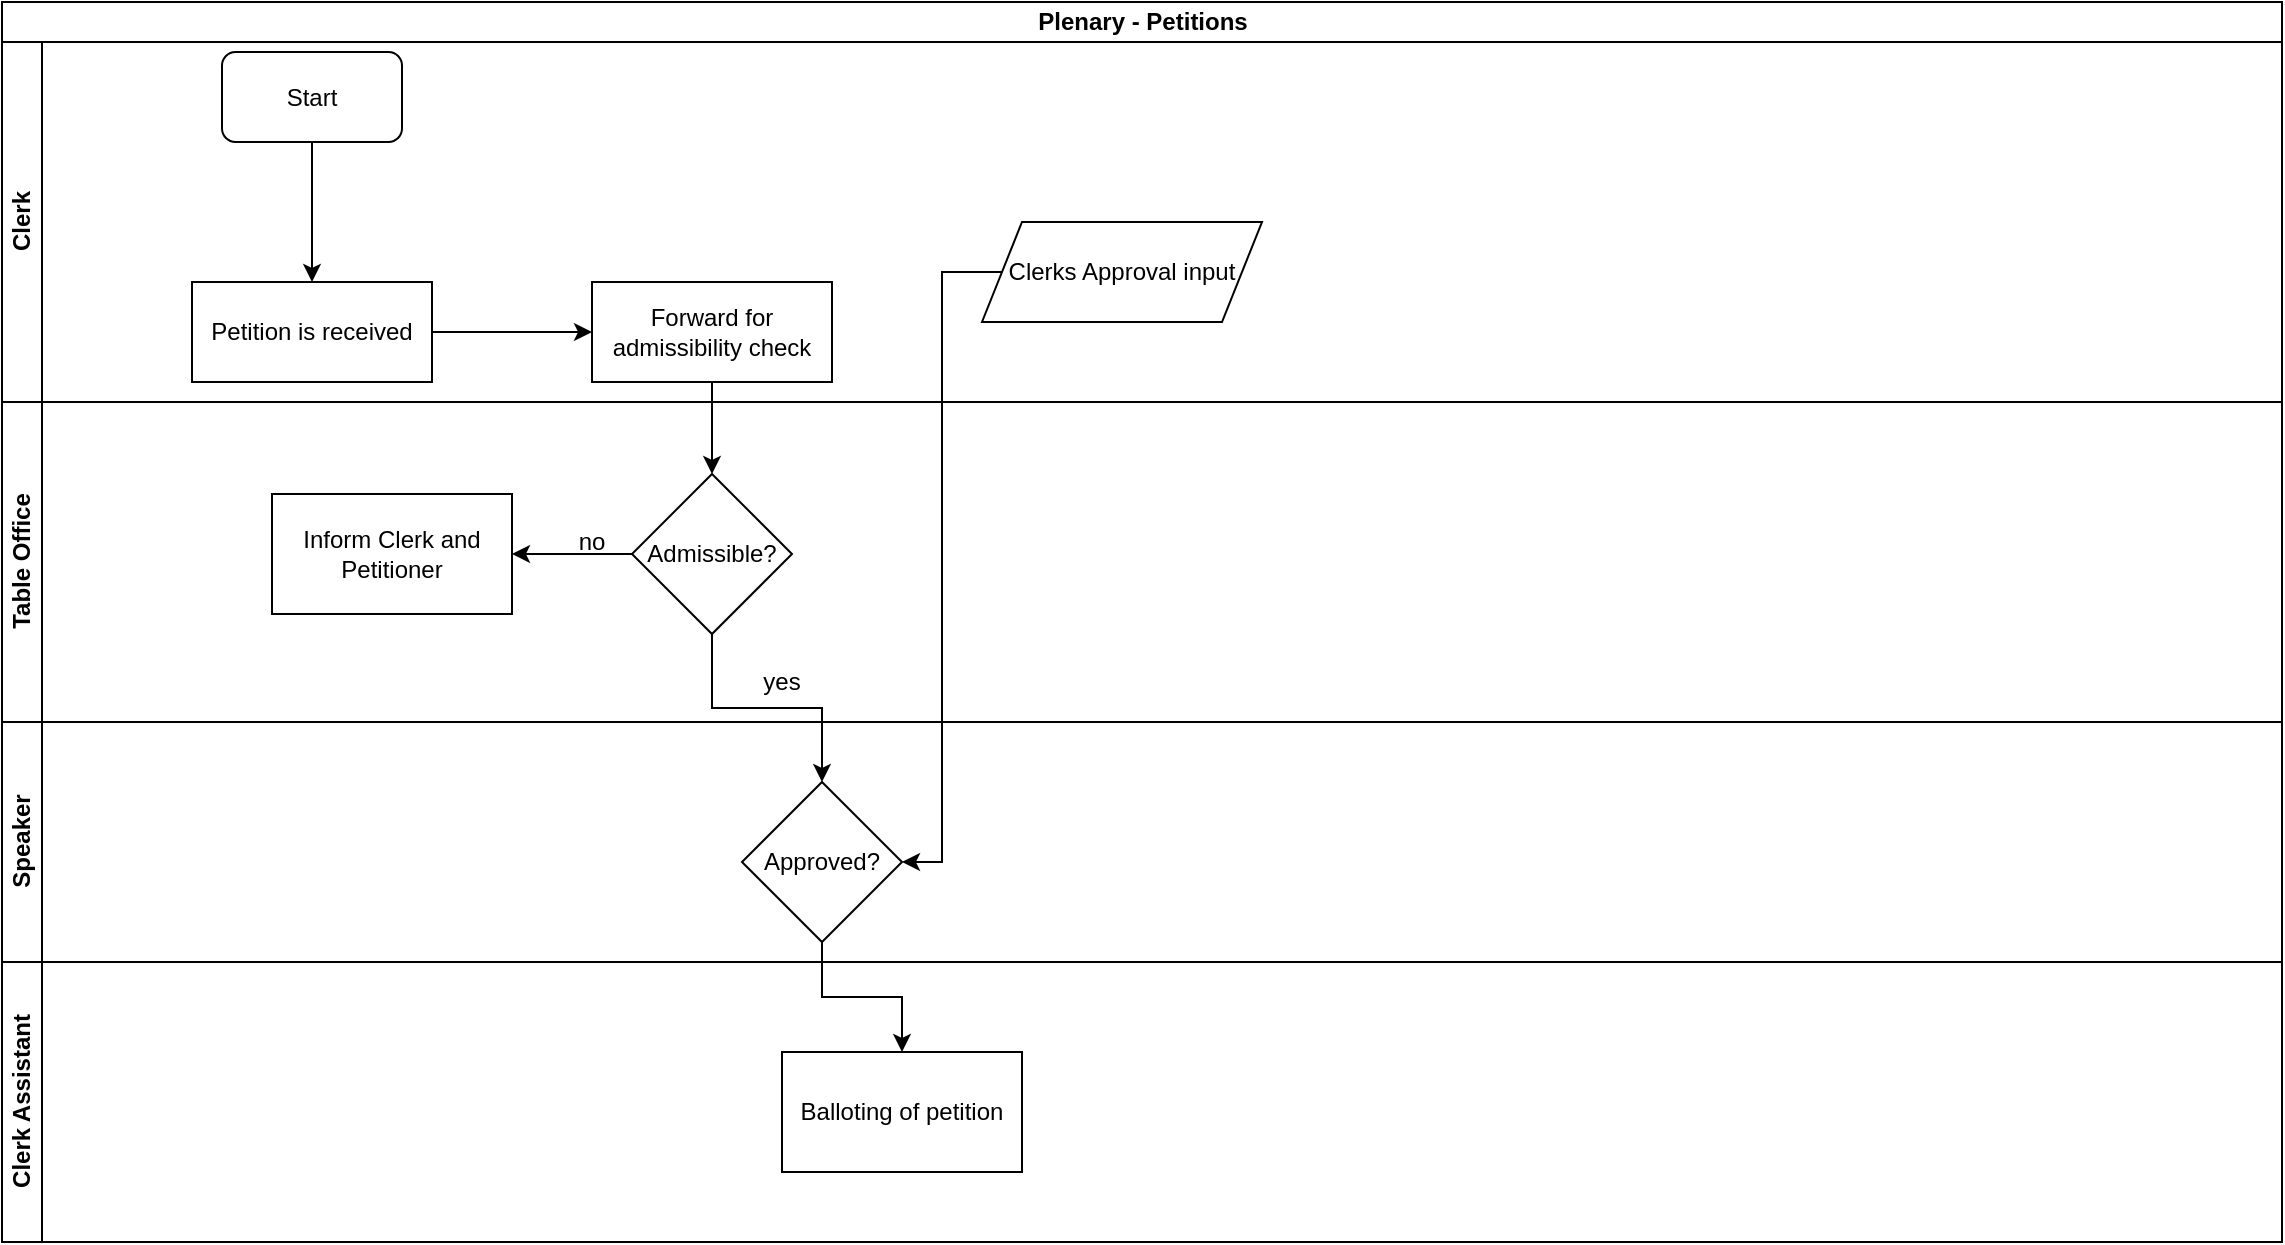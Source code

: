 <mxfile version="13.7.7" type="github">
  <diagram id="5elmPLBtTC9-q5DrvknR" name="Page-1">
    <mxGraphModel dx="910" dy="487" grid="1" gridSize="10" guides="1" tooltips="1" connect="1" arrows="1" fold="1" page="1" pageScale="1" pageWidth="1169" pageHeight="827" math="0" shadow="0">
      <root>
        <mxCell id="0" />
        <mxCell id="1" parent="0" />
        <mxCell id="tOj_U47URgUlZWHvQzIf-1" value="Plenary - Petitions" style="swimlane;html=1;childLayout=stackLayout;resizeParent=1;resizeParentMax=0;horizontal=1;startSize=20;horizontalStack=0;" vertex="1" parent="1">
          <mxGeometry x="10" y="20" width="1140" height="620" as="geometry" />
        </mxCell>
        <mxCell id="tOj_U47URgUlZWHvQzIf-2" value="Clerk" style="swimlane;html=1;startSize=20;horizontal=0;" vertex="1" parent="tOj_U47URgUlZWHvQzIf-1">
          <mxGeometry y="20" width="1140" height="180" as="geometry" />
        </mxCell>
        <mxCell id="tOj_U47URgUlZWHvQzIf-10" value="Start" style="rounded=1;whiteSpace=wrap;html=1;" vertex="1" parent="tOj_U47URgUlZWHvQzIf-2">
          <mxGeometry x="110" y="5" width="90" height="45" as="geometry" />
        </mxCell>
        <mxCell id="tOj_U47URgUlZWHvQzIf-25" value="Clerks Approval input" style="shape=parallelogram;perimeter=parallelogramPerimeter;whiteSpace=wrap;html=1;fixedSize=1;" vertex="1" parent="tOj_U47URgUlZWHvQzIf-2">
          <mxGeometry x="490" y="90" width="140" height="50" as="geometry" />
        </mxCell>
        <mxCell id="tOj_U47URgUlZWHvQzIf-15" value="Petition is received" style="rounded=0;whiteSpace=wrap;html=1;" vertex="1" parent="tOj_U47URgUlZWHvQzIf-2">
          <mxGeometry x="95" y="120" width="120" height="50" as="geometry" />
        </mxCell>
        <mxCell id="tOj_U47URgUlZWHvQzIf-14" value="" style="edgeStyle=orthogonalEdgeStyle;rounded=0;orthogonalLoop=1;jettySize=auto;html=1;entryX=0.5;entryY=0;entryDx=0;entryDy=0;" edge="1" parent="tOj_U47URgUlZWHvQzIf-2" source="tOj_U47URgUlZWHvQzIf-10" target="tOj_U47URgUlZWHvQzIf-15">
          <mxGeometry relative="1" as="geometry">
            <mxPoint x="155" y="122.5" as="targetPoint" />
          </mxGeometry>
        </mxCell>
        <mxCell id="tOj_U47URgUlZWHvQzIf-3" value="Table Office" style="swimlane;html=1;startSize=20;horizontal=0;" vertex="1" parent="tOj_U47URgUlZWHvQzIf-1">
          <mxGeometry y="200" width="1140" height="160" as="geometry" />
        </mxCell>
        <mxCell id="tOj_U47URgUlZWHvQzIf-30" value="no" style="text;html=1;strokeColor=none;fillColor=none;align=center;verticalAlign=middle;whiteSpace=wrap;rounded=0;" vertex="1" parent="tOj_U47URgUlZWHvQzIf-3">
          <mxGeometry x="275" y="60" width="40" height="20" as="geometry" />
        </mxCell>
        <mxCell id="tOj_U47URgUlZWHvQzIf-18" value="Admissible?" style="rhombus;whiteSpace=wrap;html=1;rounded=0;" vertex="1" parent="tOj_U47URgUlZWHvQzIf-3">
          <mxGeometry x="315" y="36" width="80" height="80" as="geometry" />
        </mxCell>
        <mxCell id="tOj_U47URgUlZWHvQzIf-24" value="yes" style="text;html=1;strokeColor=none;fillColor=none;align=center;verticalAlign=middle;whiteSpace=wrap;rounded=0;" vertex="1" parent="tOj_U47URgUlZWHvQzIf-3">
          <mxGeometry x="370" y="130" width="40" height="20" as="geometry" />
        </mxCell>
        <mxCell id="tOj_U47URgUlZWHvQzIf-4" value="Speaker" style="swimlane;html=1;startSize=20;horizontal=0;" vertex="1" parent="tOj_U47URgUlZWHvQzIf-1">
          <mxGeometry y="360" width="1140" height="120" as="geometry" />
        </mxCell>
        <mxCell id="tOj_U47URgUlZWHvQzIf-22" value="Approved?" style="rhombus;whiteSpace=wrap;html=1;rounded=0;" vertex="1" parent="tOj_U47URgUlZWHvQzIf-4">
          <mxGeometry x="370" y="30" width="80" height="80" as="geometry" />
        </mxCell>
        <mxCell id="tOj_U47URgUlZWHvQzIf-9" value="Clerk Assistant" style="swimlane;html=1;startSize=20;horizontal=0;" vertex="1" parent="tOj_U47URgUlZWHvQzIf-1">
          <mxGeometry y="480" width="1140" height="140" as="geometry" />
        </mxCell>
        <mxCell id="tOj_U47URgUlZWHvQzIf-31" value="Balloting of petition" style="whiteSpace=wrap;html=1;rounded=0;" vertex="1" parent="tOj_U47URgUlZWHvQzIf-9">
          <mxGeometry x="390" y="45" width="120" height="60" as="geometry" />
        </mxCell>
        <mxCell id="tOj_U47URgUlZWHvQzIf-23" value="" style="edgeStyle=orthogonalEdgeStyle;rounded=0;orthogonalLoop=1;jettySize=auto;html=1;" edge="1" parent="tOj_U47URgUlZWHvQzIf-1" source="tOj_U47URgUlZWHvQzIf-18" target="tOj_U47URgUlZWHvQzIf-22">
          <mxGeometry relative="1" as="geometry" />
        </mxCell>
        <mxCell id="tOj_U47URgUlZWHvQzIf-27" value="" style="edgeStyle=orthogonalEdgeStyle;rounded=0;orthogonalLoop=1;jettySize=auto;html=1;entryX=1;entryY=0.5;entryDx=0;entryDy=0;" edge="1" parent="tOj_U47URgUlZWHvQzIf-1" source="tOj_U47URgUlZWHvQzIf-25" target="tOj_U47URgUlZWHvQzIf-22">
          <mxGeometry relative="1" as="geometry">
            <mxPoint x="520" y="240" as="targetPoint" />
          </mxGeometry>
        </mxCell>
        <mxCell id="tOj_U47URgUlZWHvQzIf-32" value="" style="edgeStyle=orthogonalEdgeStyle;rounded=0;orthogonalLoop=1;jettySize=auto;html=1;" edge="1" parent="tOj_U47URgUlZWHvQzIf-1" source="tOj_U47URgUlZWHvQzIf-22" target="tOj_U47URgUlZWHvQzIf-31">
          <mxGeometry relative="1" as="geometry" />
        </mxCell>
        <mxCell id="tOj_U47URgUlZWHvQzIf-19" value="" style="edgeStyle=orthogonalEdgeStyle;rounded=0;orthogonalLoop=1;jettySize=auto;html=1;" edge="1" parent="1" source="tOj_U47URgUlZWHvQzIf-16" target="tOj_U47URgUlZWHvQzIf-18">
          <mxGeometry relative="1" as="geometry" />
        </mxCell>
        <mxCell id="tOj_U47URgUlZWHvQzIf-16" value="Forward for admissibility check" style="rounded=0;whiteSpace=wrap;html=1;" vertex="1" parent="1">
          <mxGeometry x="305" y="160" width="120" height="50" as="geometry" />
        </mxCell>
        <mxCell id="tOj_U47URgUlZWHvQzIf-17" value="" style="edgeStyle=orthogonalEdgeStyle;rounded=0;orthogonalLoop=1;jettySize=auto;html=1;" edge="1" parent="1" source="tOj_U47URgUlZWHvQzIf-15" target="tOj_U47URgUlZWHvQzIf-16">
          <mxGeometry relative="1" as="geometry" />
        </mxCell>
        <mxCell id="tOj_U47URgUlZWHvQzIf-28" value="Inform Clerk and Petitioner" style="whiteSpace=wrap;html=1;rounded=0;" vertex="1" parent="1">
          <mxGeometry x="145" y="266" width="120" height="60" as="geometry" />
        </mxCell>
        <mxCell id="tOj_U47URgUlZWHvQzIf-29" value="" style="edgeStyle=orthogonalEdgeStyle;rounded=0;orthogonalLoop=1;jettySize=auto;html=1;" edge="1" parent="1" source="tOj_U47URgUlZWHvQzIf-18" target="tOj_U47URgUlZWHvQzIf-28">
          <mxGeometry relative="1" as="geometry" />
        </mxCell>
      </root>
    </mxGraphModel>
  </diagram>
</mxfile>
